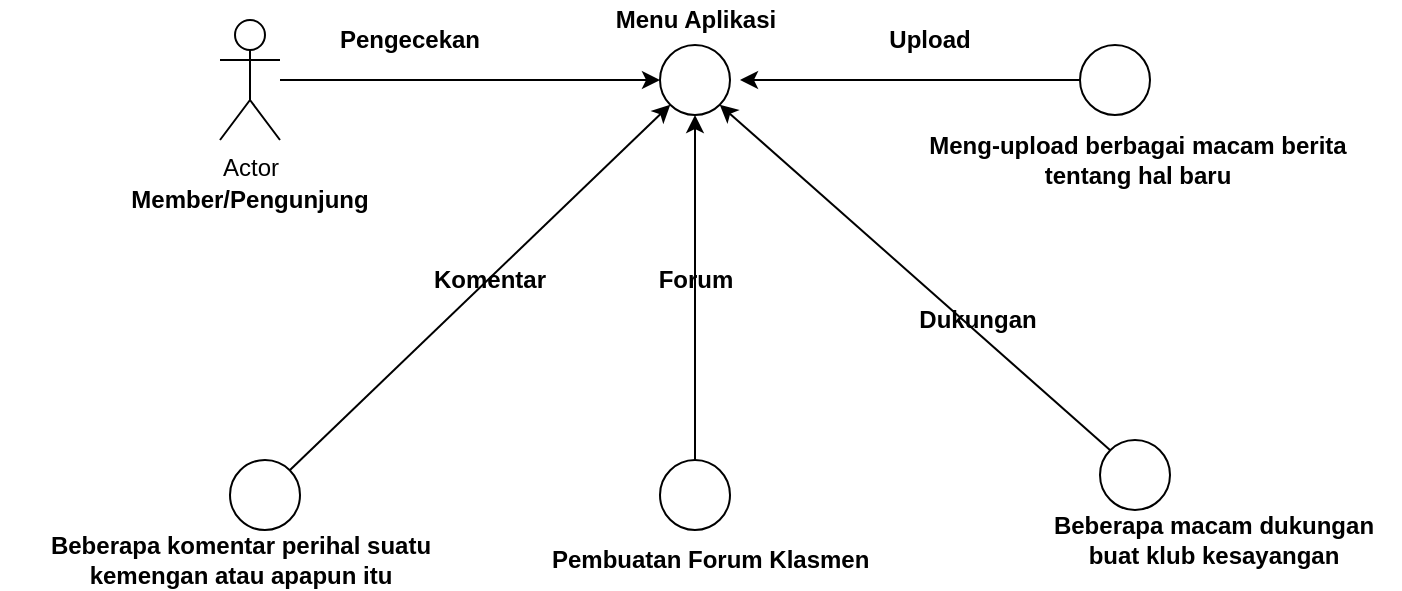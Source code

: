 <mxfile version="14.6.9" type="github">
  <diagram id="aNnYn375Hr0FhxKOwfkN" name="Page-1">
    <mxGraphModel dx="1019" dy="1382" grid="1" gridSize="10" guides="1" tooltips="1" connect="1" arrows="1" fold="1" page="1" pageScale="1" pageWidth="1169" pageHeight="827" math="0" shadow="0">
      <root>
        <mxCell id="0" />
        <mxCell id="1" parent="0" />
        <mxCell id="WU4Rts5Jgu9MvhKs6F56-95" style="edgeStyle=orthogonalEdgeStyle;curved=0;rounded=1;sketch=0;orthogonalLoop=1;jettySize=auto;html=1;entryX=0;entryY=0.5;entryDx=0;entryDy=0;" edge="1" parent="1" source="WU4Rts5Jgu9MvhKs6F56-87" target="WU4Rts5Jgu9MvhKs6F56-88">
          <mxGeometry relative="1" as="geometry" />
        </mxCell>
        <mxCell id="WU4Rts5Jgu9MvhKs6F56-87" value="Actor" style="shape=umlActor;verticalLabelPosition=bottom;verticalAlign=top;html=1;rounded=0;sketch=0;" vertex="1" parent="1">
          <mxGeometry x="160" y="-740" width="30" height="60" as="geometry" />
        </mxCell>
        <mxCell id="WU4Rts5Jgu9MvhKs6F56-88" value="" style="ellipse;whiteSpace=wrap;html=1;aspect=fixed;rounded=0;sketch=0;" vertex="1" parent="1">
          <mxGeometry x="380" y="-727.5" width="35" height="35" as="geometry" />
        </mxCell>
        <mxCell id="WU4Rts5Jgu9MvhKs6F56-98" style="edgeStyle=orthogonalEdgeStyle;curved=0;rounded=1;sketch=0;orthogonalLoop=1;jettySize=auto;html=1;" edge="1" parent="1" source="WU4Rts5Jgu9MvhKs6F56-89">
          <mxGeometry relative="1" as="geometry">
            <mxPoint x="420" y="-710" as="targetPoint" />
          </mxGeometry>
        </mxCell>
        <mxCell id="WU4Rts5Jgu9MvhKs6F56-89" value="" style="ellipse;whiteSpace=wrap;html=1;aspect=fixed;rounded=0;sketch=0;" vertex="1" parent="1">
          <mxGeometry x="590" y="-727.5" width="35" height="35" as="geometry" />
        </mxCell>
        <mxCell id="WU4Rts5Jgu9MvhKs6F56-99" style="edgeStyle=orthogonalEdgeStyle;curved=0;rounded=1;sketch=0;orthogonalLoop=1;jettySize=auto;html=1;entryX=0.5;entryY=1;entryDx=0;entryDy=0;" edge="1" parent="1" source="WU4Rts5Jgu9MvhKs6F56-90" target="WU4Rts5Jgu9MvhKs6F56-88">
          <mxGeometry relative="1" as="geometry" />
        </mxCell>
        <mxCell id="WU4Rts5Jgu9MvhKs6F56-90" value="" style="ellipse;whiteSpace=wrap;html=1;aspect=fixed;rounded=0;sketch=0;" vertex="1" parent="1">
          <mxGeometry x="380" y="-520" width="35" height="35" as="geometry" />
        </mxCell>
        <mxCell id="WU4Rts5Jgu9MvhKs6F56-94" value="Member/Pengunjung" style="text;html=1;strokeColor=none;fillColor=none;align=center;verticalAlign=middle;whiteSpace=wrap;rounded=0;sketch=0;fontStyle=1" vertex="1" parent="1">
          <mxGeometry x="120" y="-660" width="110" height="20" as="geometry" />
        </mxCell>
        <mxCell id="WU4Rts5Jgu9MvhKs6F56-100" value="Menu Aplikasi" style="text;html=1;strokeColor=none;fillColor=none;align=center;verticalAlign=middle;whiteSpace=wrap;rounded=0;sketch=0;fontStyle=1" vertex="1" parent="1">
          <mxGeometry x="342.5" y="-750" width="110" height="20" as="geometry" />
        </mxCell>
        <mxCell id="WU4Rts5Jgu9MvhKs6F56-101" value="Pengecekan" style="text;html=1;strokeColor=none;fillColor=none;align=center;verticalAlign=middle;whiteSpace=wrap;rounded=0;sketch=0;fontStyle=1" vertex="1" parent="1">
          <mxGeometry x="200" y="-740" width="110" height="20" as="geometry" />
        </mxCell>
        <mxCell id="WU4Rts5Jgu9MvhKs6F56-103" value="Upload" style="text;html=1;strokeColor=none;fillColor=none;align=center;verticalAlign=middle;whiteSpace=wrap;rounded=0;sketch=0;fontStyle=1" vertex="1" parent="1">
          <mxGeometry x="460" y="-740" width="110" height="20" as="geometry" />
        </mxCell>
        <mxCell id="WU4Rts5Jgu9MvhKs6F56-104" value="Forum" style="text;html=1;strokeColor=none;fillColor=none;align=center;verticalAlign=middle;whiteSpace=wrap;rounded=0;sketch=0;fontStyle=1" vertex="1" parent="1">
          <mxGeometry x="342.5" y="-620" width="110" height="20" as="geometry" />
        </mxCell>
        <mxCell id="WU4Rts5Jgu9MvhKs6F56-105" value="Meng-upload berbagai macam berita tentang hal baru" style="text;html=1;strokeColor=none;fillColor=none;align=center;verticalAlign=middle;whiteSpace=wrap;rounded=0;sketch=0;fontStyle=1" vertex="1" parent="1">
          <mxGeometry x="510" y="-680" width="217.5" height="20" as="geometry" />
        </mxCell>
        <mxCell id="WU4Rts5Jgu9MvhKs6F56-106" value="Pembuatan Forum Klasmen&amp;nbsp;" style="text;html=1;strokeColor=none;fillColor=none;align=center;verticalAlign=middle;whiteSpace=wrap;rounded=0;sketch=0;fontStyle=1" vertex="1" parent="1">
          <mxGeometry x="222.5" y="-480" width="367.5" height="20" as="geometry" />
        </mxCell>
        <mxCell id="WU4Rts5Jgu9MvhKs6F56-107" value="" style="ellipse;whiteSpace=wrap;html=1;aspect=fixed;rounded=0;sketch=0;" vertex="1" parent="1">
          <mxGeometry x="600" y="-530" width="35" height="35" as="geometry" />
        </mxCell>
        <mxCell id="WU4Rts5Jgu9MvhKs6F56-109" value="" style="endArrow=classic;html=1;entryX=1;entryY=1;entryDx=0;entryDy=0;exitX=0;exitY=0;exitDx=0;exitDy=0;" edge="1" parent="1" source="WU4Rts5Jgu9MvhKs6F56-107" target="WU4Rts5Jgu9MvhKs6F56-88">
          <mxGeometry width="50" height="50" relative="1" as="geometry">
            <mxPoint x="470" y="-650" as="sourcePoint" />
            <mxPoint x="520" y="-700" as="targetPoint" />
          </mxGeometry>
        </mxCell>
        <mxCell id="WU4Rts5Jgu9MvhKs6F56-110" value="Dukungan" style="text;html=1;strokeColor=none;fillColor=none;align=center;verticalAlign=middle;whiteSpace=wrap;rounded=0;sketch=0;fontStyle=1" vertex="1" parent="1">
          <mxGeometry x="430" y="-600" width="217.5" height="20" as="geometry" />
        </mxCell>
        <mxCell id="WU4Rts5Jgu9MvhKs6F56-111" value="Beberapa macam dukungan buat klub kesayangan" style="text;html=1;strokeColor=none;fillColor=none;align=center;verticalAlign=middle;whiteSpace=wrap;rounded=0;sketch=0;fontStyle=1" vertex="1" parent="1">
          <mxGeometry x="563.75" y="-490" width="186.25" height="20" as="geometry" />
        </mxCell>
        <mxCell id="WU4Rts5Jgu9MvhKs6F56-112" value="" style="ellipse;whiteSpace=wrap;html=1;aspect=fixed;rounded=0;sketch=0;" vertex="1" parent="1">
          <mxGeometry x="165" y="-520" width="35" height="35" as="geometry" />
        </mxCell>
        <mxCell id="WU4Rts5Jgu9MvhKs6F56-113" value="" style="endArrow=classic;html=1;entryX=0;entryY=1;entryDx=0;entryDy=0;exitX=1;exitY=0;exitDx=0;exitDy=0;" edge="1" parent="1" source="WU4Rts5Jgu9MvhKs6F56-112" target="WU4Rts5Jgu9MvhKs6F56-88">
          <mxGeometry width="50" height="50" relative="1" as="geometry">
            <mxPoint x="417.756" y="-503.624" as="sourcePoint" />
            <mxPoint x="222.504" y="-676.376" as="targetPoint" />
          </mxGeometry>
        </mxCell>
        <mxCell id="WU4Rts5Jgu9MvhKs6F56-114" value="Komentar" style="text;html=1;strokeColor=none;fillColor=none;align=center;verticalAlign=middle;whiteSpace=wrap;rounded=0;sketch=0;fontStyle=1" vertex="1" parent="1">
          <mxGeometry x="240" y="-620" width="110" height="20" as="geometry" />
        </mxCell>
        <mxCell id="WU4Rts5Jgu9MvhKs6F56-115" value="Beberapa komentar perihal suatu kemengan atau apapun itu" style="text;html=1;strokeColor=none;fillColor=none;align=center;verticalAlign=middle;whiteSpace=wrap;rounded=0;sketch=0;fontStyle=1" vertex="1" parent="1">
          <mxGeometry x="50" y="-480" width="241.25" height="20" as="geometry" />
        </mxCell>
      </root>
    </mxGraphModel>
  </diagram>
</mxfile>
